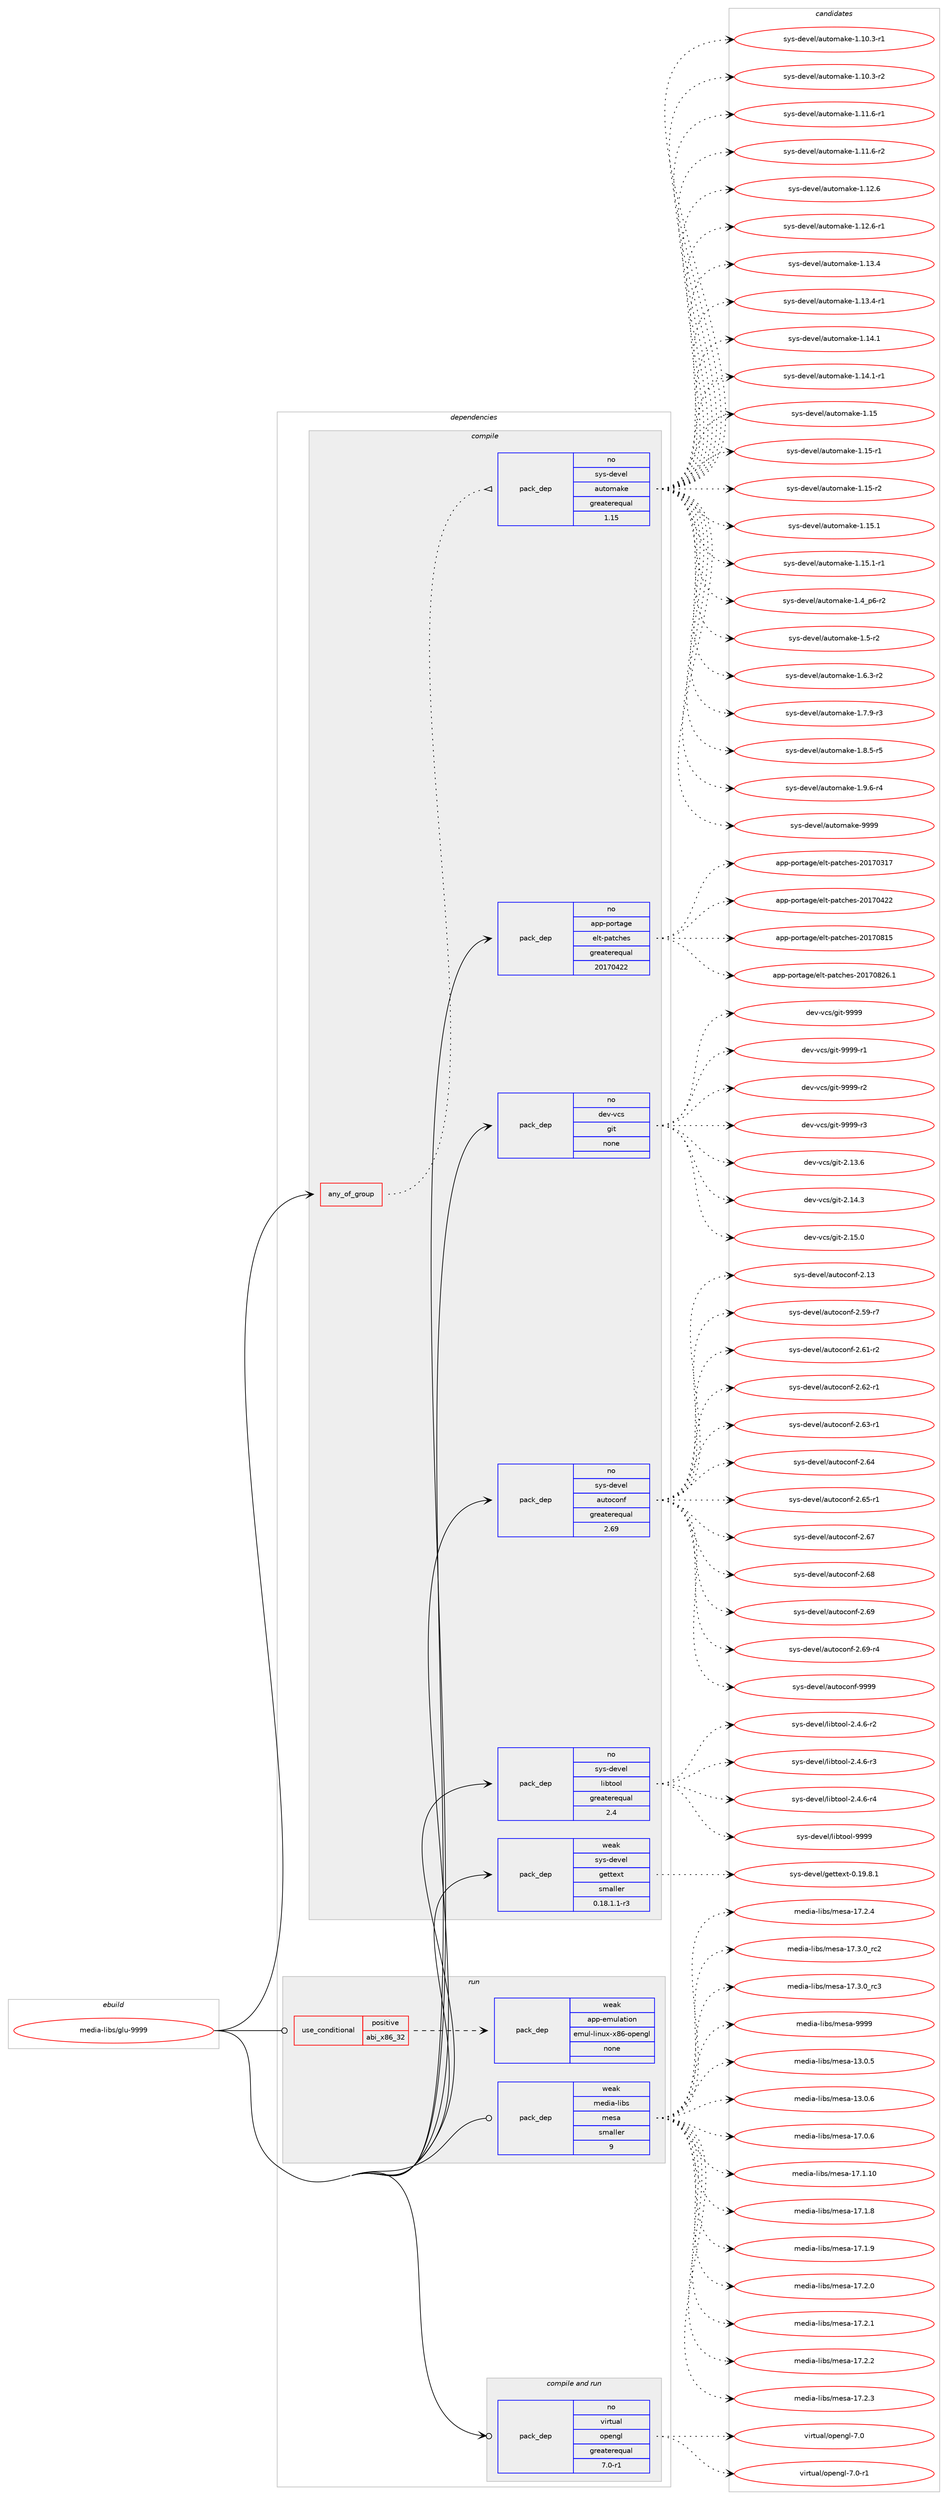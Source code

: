 digraph prolog {

# *************
# Graph options
# *************

newrank=true;
concentrate=true;
compound=true;
graph [rankdir=LR,fontname=Helvetica,fontsize=10,ranksep=1.5];#, ranksep=2.5, nodesep=0.2];
edge  [arrowhead=vee];
node  [fontname=Helvetica,fontsize=10];

# **********
# The ebuild
# **********

subgraph cluster_leftcol {
color=gray;
rank=same;
label=<<i>ebuild</i>>;
id [label="media-libs/glu-9999", color=red, width=4, href="../media-libs/glu-9999.svg"];
}

# ****************
# The dependencies
# ****************

subgraph cluster_midcol {
color=gray;
label=<<i>dependencies</i>>;
subgraph cluster_compile {
fillcolor="#eeeeee";
style=filled;
label=<<i>compile</i>>;
subgraph any5422 {
dependency361178 [label=<<TABLE BORDER="0" CELLBORDER="1" CELLSPACING="0" CELLPADDING="4"><TR><TD CELLPADDING="10">any_of_group</TD></TR></TABLE>>, shape=none, color=red];subgraph pack266493 {
dependency361179 [label=<<TABLE BORDER="0" CELLBORDER="1" CELLSPACING="0" CELLPADDING="4" WIDTH="220"><TR><TD ROWSPAN="6" CELLPADDING="30">pack_dep</TD></TR><TR><TD WIDTH="110">no</TD></TR><TR><TD>sys-devel</TD></TR><TR><TD>automake</TD></TR><TR><TD>greaterequal</TD></TR><TR><TD>1.15</TD></TR></TABLE>>, shape=none, color=blue];
}
dependency361178:e -> dependency361179:w [weight=20,style="dotted",arrowhead="oinv"];
}
id:e -> dependency361178:w [weight=20,style="solid",arrowhead="vee"];
subgraph pack266494 {
dependency361180 [label=<<TABLE BORDER="0" CELLBORDER="1" CELLSPACING="0" CELLPADDING="4" WIDTH="220"><TR><TD ROWSPAN="6" CELLPADDING="30">pack_dep</TD></TR><TR><TD WIDTH="110">no</TD></TR><TR><TD>app-portage</TD></TR><TR><TD>elt-patches</TD></TR><TR><TD>greaterequal</TD></TR><TR><TD>20170422</TD></TR></TABLE>>, shape=none, color=blue];
}
id:e -> dependency361180:w [weight=20,style="solid",arrowhead="vee"];
subgraph pack266495 {
dependency361181 [label=<<TABLE BORDER="0" CELLBORDER="1" CELLSPACING="0" CELLPADDING="4" WIDTH="220"><TR><TD ROWSPAN="6" CELLPADDING="30">pack_dep</TD></TR><TR><TD WIDTH="110">no</TD></TR><TR><TD>dev-vcs</TD></TR><TR><TD>git</TD></TR><TR><TD>none</TD></TR><TR><TD></TD></TR></TABLE>>, shape=none, color=blue];
}
id:e -> dependency361181:w [weight=20,style="solid",arrowhead="vee"];
subgraph pack266496 {
dependency361182 [label=<<TABLE BORDER="0" CELLBORDER="1" CELLSPACING="0" CELLPADDING="4" WIDTH="220"><TR><TD ROWSPAN="6" CELLPADDING="30">pack_dep</TD></TR><TR><TD WIDTH="110">no</TD></TR><TR><TD>sys-devel</TD></TR><TR><TD>autoconf</TD></TR><TR><TD>greaterequal</TD></TR><TR><TD>2.69</TD></TR></TABLE>>, shape=none, color=blue];
}
id:e -> dependency361182:w [weight=20,style="solid",arrowhead="vee"];
subgraph pack266497 {
dependency361183 [label=<<TABLE BORDER="0" CELLBORDER="1" CELLSPACING="0" CELLPADDING="4" WIDTH="220"><TR><TD ROWSPAN="6" CELLPADDING="30">pack_dep</TD></TR><TR><TD WIDTH="110">no</TD></TR><TR><TD>sys-devel</TD></TR><TR><TD>libtool</TD></TR><TR><TD>greaterequal</TD></TR><TR><TD>2.4</TD></TR></TABLE>>, shape=none, color=blue];
}
id:e -> dependency361183:w [weight=20,style="solid",arrowhead="vee"];
subgraph pack266498 {
dependency361184 [label=<<TABLE BORDER="0" CELLBORDER="1" CELLSPACING="0" CELLPADDING="4" WIDTH="220"><TR><TD ROWSPAN="6" CELLPADDING="30">pack_dep</TD></TR><TR><TD WIDTH="110">weak</TD></TR><TR><TD>sys-devel</TD></TR><TR><TD>gettext</TD></TR><TR><TD>smaller</TD></TR><TR><TD>0.18.1.1-r3</TD></TR></TABLE>>, shape=none, color=blue];
}
id:e -> dependency361184:w [weight=20,style="solid",arrowhead="vee"];
}
subgraph cluster_compileandrun {
fillcolor="#eeeeee";
style=filled;
label=<<i>compile and run</i>>;
subgraph pack266499 {
dependency361185 [label=<<TABLE BORDER="0" CELLBORDER="1" CELLSPACING="0" CELLPADDING="4" WIDTH="220"><TR><TD ROWSPAN="6" CELLPADDING="30">pack_dep</TD></TR><TR><TD WIDTH="110">no</TD></TR><TR><TD>virtual</TD></TR><TR><TD>opengl</TD></TR><TR><TD>greaterequal</TD></TR><TR><TD>7.0-r1</TD></TR></TABLE>>, shape=none, color=blue];
}
id:e -> dependency361185:w [weight=20,style="solid",arrowhead="odotvee"];
}
subgraph cluster_run {
fillcolor="#eeeeee";
style=filled;
label=<<i>run</i>>;
subgraph cond89126 {
dependency361186 [label=<<TABLE BORDER="0" CELLBORDER="1" CELLSPACING="0" CELLPADDING="4"><TR><TD ROWSPAN="3" CELLPADDING="10">use_conditional</TD></TR><TR><TD>positive</TD></TR><TR><TD>abi_x86_32</TD></TR></TABLE>>, shape=none, color=red];
subgraph pack266500 {
dependency361187 [label=<<TABLE BORDER="0" CELLBORDER="1" CELLSPACING="0" CELLPADDING="4" WIDTH="220"><TR><TD ROWSPAN="6" CELLPADDING="30">pack_dep</TD></TR><TR><TD WIDTH="110">weak</TD></TR><TR><TD>app-emulation</TD></TR><TR><TD>emul-linux-x86-opengl</TD></TR><TR><TD>none</TD></TR><TR><TD></TD></TR></TABLE>>, shape=none, color=blue];
}
dependency361186:e -> dependency361187:w [weight=20,style="dashed",arrowhead="vee"];
}
id:e -> dependency361186:w [weight=20,style="solid",arrowhead="odot"];
subgraph pack266501 {
dependency361188 [label=<<TABLE BORDER="0" CELLBORDER="1" CELLSPACING="0" CELLPADDING="4" WIDTH="220"><TR><TD ROWSPAN="6" CELLPADDING="30">pack_dep</TD></TR><TR><TD WIDTH="110">weak</TD></TR><TR><TD>media-libs</TD></TR><TR><TD>mesa</TD></TR><TR><TD>smaller</TD></TR><TR><TD>9</TD></TR></TABLE>>, shape=none, color=blue];
}
id:e -> dependency361188:w [weight=20,style="solid",arrowhead="odot"];
}
}

# **************
# The candidates
# **************

subgraph cluster_choices {
rank=same;
color=gray;
label=<<i>candidates</i>>;

subgraph choice266493 {
color=black;
nodesep=1;
choice11512111545100101118101108479711711611110997107101454946494846514511449 [label="sys-devel/automake-1.10.3-r1", color=red, width=4,href="../sys-devel/automake-1.10.3-r1.svg"];
choice11512111545100101118101108479711711611110997107101454946494846514511450 [label="sys-devel/automake-1.10.3-r2", color=red, width=4,href="../sys-devel/automake-1.10.3-r2.svg"];
choice11512111545100101118101108479711711611110997107101454946494946544511449 [label="sys-devel/automake-1.11.6-r1", color=red, width=4,href="../sys-devel/automake-1.11.6-r1.svg"];
choice11512111545100101118101108479711711611110997107101454946494946544511450 [label="sys-devel/automake-1.11.6-r2", color=red, width=4,href="../sys-devel/automake-1.11.6-r2.svg"];
choice1151211154510010111810110847971171161111099710710145494649504654 [label="sys-devel/automake-1.12.6", color=red, width=4,href="../sys-devel/automake-1.12.6.svg"];
choice11512111545100101118101108479711711611110997107101454946495046544511449 [label="sys-devel/automake-1.12.6-r1", color=red, width=4,href="../sys-devel/automake-1.12.6-r1.svg"];
choice1151211154510010111810110847971171161111099710710145494649514652 [label="sys-devel/automake-1.13.4", color=red, width=4,href="../sys-devel/automake-1.13.4.svg"];
choice11512111545100101118101108479711711611110997107101454946495146524511449 [label="sys-devel/automake-1.13.4-r1", color=red, width=4,href="../sys-devel/automake-1.13.4-r1.svg"];
choice1151211154510010111810110847971171161111099710710145494649524649 [label="sys-devel/automake-1.14.1", color=red, width=4,href="../sys-devel/automake-1.14.1.svg"];
choice11512111545100101118101108479711711611110997107101454946495246494511449 [label="sys-devel/automake-1.14.1-r1", color=red, width=4,href="../sys-devel/automake-1.14.1-r1.svg"];
choice115121115451001011181011084797117116111109971071014549464953 [label="sys-devel/automake-1.15", color=red, width=4,href="../sys-devel/automake-1.15.svg"];
choice1151211154510010111810110847971171161111099710710145494649534511449 [label="sys-devel/automake-1.15-r1", color=red, width=4,href="../sys-devel/automake-1.15-r1.svg"];
choice1151211154510010111810110847971171161111099710710145494649534511450 [label="sys-devel/automake-1.15-r2", color=red, width=4,href="../sys-devel/automake-1.15-r2.svg"];
choice1151211154510010111810110847971171161111099710710145494649534649 [label="sys-devel/automake-1.15.1", color=red, width=4,href="../sys-devel/automake-1.15.1.svg"];
choice11512111545100101118101108479711711611110997107101454946495346494511449 [label="sys-devel/automake-1.15.1-r1", color=red, width=4,href="../sys-devel/automake-1.15.1-r1.svg"];
choice115121115451001011181011084797117116111109971071014549465295112544511450 [label="sys-devel/automake-1.4_p6-r2", color=red, width=4,href="../sys-devel/automake-1.4_p6-r2.svg"];
choice11512111545100101118101108479711711611110997107101454946534511450 [label="sys-devel/automake-1.5-r2", color=red, width=4,href="../sys-devel/automake-1.5-r2.svg"];
choice115121115451001011181011084797117116111109971071014549465446514511450 [label="sys-devel/automake-1.6.3-r2", color=red, width=4,href="../sys-devel/automake-1.6.3-r2.svg"];
choice115121115451001011181011084797117116111109971071014549465546574511451 [label="sys-devel/automake-1.7.9-r3", color=red, width=4,href="../sys-devel/automake-1.7.9-r3.svg"];
choice115121115451001011181011084797117116111109971071014549465646534511453 [label="sys-devel/automake-1.8.5-r5", color=red, width=4,href="../sys-devel/automake-1.8.5-r5.svg"];
choice115121115451001011181011084797117116111109971071014549465746544511452 [label="sys-devel/automake-1.9.6-r4", color=red, width=4,href="../sys-devel/automake-1.9.6-r4.svg"];
choice115121115451001011181011084797117116111109971071014557575757 [label="sys-devel/automake-9999", color=red, width=4,href="../sys-devel/automake-9999.svg"];
dependency361179:e -> choice11512111545100101118101108479711711611110997107101454946494846514511449:w [style=dotted,weight="100"];
dependency361179:e -> choice11512111545100101118101108479711711611110997107101454946494846514511450:w [style=dotted,weight="100"];
dependency361179:e -> choice11512111545100101118101108479711711611110997107101454946494946544511449:w [style=dotted,weight="100"];
dependency361179:e -> choice11512111545100101118101108479711711611110997107101454946494946544511450:w [style=dotted,weight="100"];
dependency361179:e -> choice1151211154510010111810110847971171161111099710710145494649504654:w [style=dotted,weight="100"];
dependency361179:e -> choice11512111545100101118101108479711711611110997107101454946495046544511449:w [style=dotted,weight="100"];
dependency361179:e -> choice1151211154510010111810110847971171161111099710710145494649514652:w [style=dotted,weight="100"];
dependency361179:e -> choice11512111545100101118101108479711711611110997107101454946495146524511449:w [style=dotted,weight="100"];
dependency361179:e -> choice1151211154510010111810110847971171161111099710710145494649524649:w [style=dotted,weight="100"];
dependency361179:e -> choice11512111545100101118101108479711711611110997107101454946495246494511449:w [style=dotted,weight="100"];
dependency361179:e -> choice115121115451001011181011084797117116111109971071014549464953:w [style=dotted,weight="100"];
dependency361179:e -> choice1151211154510010111810110847971171161111099710710145494649534511449:w [style=dotted,weight="100"];
dependency361179:e -> choice1151211154510010111810110847971171161111099710710145494649534511450:w [style=dotted,weight="100"];
dependency361179:e -> choice1151211154510010111810110847971171161111099710710145494649534649:w [style=dotted,weight="100"];
dependency361179:e -> choice11512111545100101118101108479711711611110997107101454946495346494511449:w [style=dotted,weight="100"];
dependency361179:e -> choice115121115451001011181011084797117116111109971071014549465295112544511450:w [style=dotted,weight="100"];
dependency361179:e -> choice11512111545100101118101108479711711611110997107101454946534511450:w [style=dotted,weight="100"];
dependency361179:e -> choice115121115451001011181011084797117116111109971071014549465446514511450:w [style=dotted,weight="100"];
dependency361179:e -> choice115121115451001011181011084797117116111109971071014549465546574511451:w [style=dotted,weight="100"];
dependency361179:e -> choice115121115451001011181011084797117116111109971071014549465646534511453:w [style=dotted,weight="100"];
dependency361179:e -> choice115121115451001011181011084797117116111109971071014549465746544511452:w [style=dotted,weight="100"];
dependency361179:e -> choice115121115451001011181011084797117116111109971071014557575757:w [style=dotted,weight="100"];
}
subgraph choice266494 {
color=black;
nodesep=1;
choice97112112451121111141169710310147101108116451129711699104101115455048495548514955 [label="app-portage/elt-patches-20170317", color=red, width=4,href="../app-portage/elt-patches-20170317.svg"];
choice97112112451121111141169710310147101108116451129711699104101115455048495548525050 [label="app-portage/elt-patches-20170422", color=red, width=4,href="../app-portage/elt-patches-20170422.svg"];
choice97112112451121111141169710310147101108116451129711699104101115455048495548564953 [label="app-portage/elt-patches-20170815", color=red, width=4,href="../app-portage/elt-patches-20170815.svg"];
choice971121124511211111411697103101471011081164511297116991041011154550484955485650544649 [label="app-portage/elt-patches-20170826.1", color=red, width=4,href="../app-portage/elt-patches-20170826.1.svg"];
dependency361180:e -> choice97112112451121111141169710310147101108116451129711699104101115455048495548514955:w [style=dotted,weight="100"];
dependency361180:e -> choice97112112451121111141169710310147101108116451129711699104101115455048495548525050:w [style=dotted,weight="100"];
dependency361180:e -> choice97112112451121111141169710310147101108116451129711699104101115455048495548564953:w [style=dotted,weight="100"];
dependency361180:e -> choice971121124511211111411697103101471011081164511297116991041011154550484955485650544649:w [style=dotted,weight="100"];
}
subgraph choice266495 {
color=black;
nodesep=1;
choice10010111845118991154710310511645504649514654 [label="dev-vcs/git-2.13.6", color=red, width=4,href="../dev-vcs/git-2.13.6.svg"];
choice10010111845118991154710310511645504649524651 [label="dev-vcs/git-2.14.3", color=red, width=4,href="../dev-vcs/git-2.14.3.svg"];
choice10010111845118991154710310511645504649534648 [label="dev-vcs/git-2.15.0", color=red, width=4,href="../dev-vcs/git-2.15.0.svg"];
choice1001011184511899115471031051164557575757 [label="dev-vcs/git-9999", color=red, width=4,href="../dev-vcs/git-9999.svg"];
choice10010111845118991154710310511645575757574511449 [label="dev-vcs/git-9999-r1", color=red, width=4,href="../dev-vcs/git-9999-r1.svg"];
choice10010111845118991154710310511645575757574511450 [label="dev-vcs/git-9999-r2", color=red, width=4,href="../dev-vcs/git-9999-r2.svg"];
choice10010111845118991154710310511645575757574511451 [label="dev-vcs/git-9999-r3", color=red, width=4,href="../dev-vcs/git-9999-r3.svg"];
dependency361181:e -> choice10010111845118991154710310511645504649514654:w [style=dotted,weight="100"];
dependency361181:e -> choice10010111845118991154710310511645504649524651:w [style=dotted,weight="100"];
dependency361181:e -> choice10010111845118991154710310511645504649534648:w [style=dotted,weight="100"];
dependency361181:e -> choice1001011184511899115471031051164557575757:w [style=dotted,weight="100"];
dependency361181:e -> choice10010111845118991154710310511645575757574511449:w [style=dotted,weight="100"];
dependency361181:e -> choice10010111845118991154710310511645575757574511450:w [style=dotted,weight="100"];
dependency361181:e -> choice10010111845118991154710310511645575757574511451:w [style=dotted,weight="100"];
}
subgraph choice266496 {
color=black;
nodesep=1;
choice115121115451001011181011084797117116111991111101024550464951 [label="sys-devel/autoconf-2.13", color=red, width=4,href="../sys-devel/autoconf-2.13.svg"];
choice1151211154510010111810110847971171161119911111010245504653574511455 [label="sys-devel/autoconf-2.59-r7", color=red, width=4,href="../sys-devel/autoconf-2.59-r7.svg"];
choice1151211154510010111810110847971171161119911111010245504654494511450 [label="sys-devel/autoconf-2.61-r2", color=red, width=4,href="../sys-devel/autoconf-2.61-r2.svg"];
choice1151211154510010111810110847971171161119911111010245504654504511449 [label="sys-devel/autoconf-2.62-r1", color=red, width=4,href="../sys-devel/autoconf-2.62-r1.svg"];
choice1151211154510010111810110847971171161119911111010245504654514511449 [label="sys-devel/autoconf-2.63-r1", color=red, width=4,href="../sys-devel/autoconf-2.63-r1.svg"];
choice115121115451001011181011084797117116111991111101024550465452 [label="sys-devel/autoconf-2.64", color=red, width=4,href="../sys-devel/autoconf-2.64.svg"];
choice1151211154510010111810110847971171161119911111010245504654534511449 [label="sys-devel/autoconf-2.65-r1", color=red, width=4,href="../sys-devel/autoconf-2.65-r1.svg"];
choice115121115451001011181011084797117116111991111101024550465455 [label="sys-devel/autoconf-2.67", color=red, width=4,href="../sys-devel/autoconf-2.67.svg"];
choice115121115451001011181011084797117116111991111101024550465456 [label="sys-devel/autoconf-2.68", color=red, width=4,href="../sys-devel/autoconf-2.68.svg"];
choice115121115451001011181011084797117116111991111101024550465457 [label="sys-devel/autoconf-2.69", color=red, width=4,href="../sys-devel/autoconf-2.69.svg"];
choice1151211154510010111810110847971171161119911111010245504654574511452 [label="sys-devel/autoconf-2.69-r4", color=red, width=4,href="../sys-devel/autoconf-2.69-r4.svg"];
choice115121115451001011181011084797117116111991111101024557575757 [label="sys-devel/autoconf-9999", color=red, width=4,href="../sys-devel/autoconf-9999.svg"];
dependency361182:e -> choice115121115451001011181011084797117116111991111101024550464951:w [style=dotted,weight="100"];
dependency361182:e -> choice1151211154510010111810110847971171161119911111010245504653574511455:w [style=dotted,weight="100"];
dependency361182:e -> choice1151211154510010111810110847971171161119911111010245504654494511450:w [style=dotted,weight="100"];
dependency361182:e -> choice1151211154510010111810110847971171161119911111010245504654504511449:w [style=dotted,weight="100"];
dependency361182:e -> choice1151211154510010111810110847971171161119911111010245504654514511449:w [style=dotted,weight="100"];
dependency361182:e -> choice115121115451001011181011084797117116111991111101024550465452:w [style=dotted,weight="100"];
dependency361182:e -> choice1151211154510010111810110847971171161119911111010245504654534511449:w [style=dotted,weight="100"];
dependency361182:e -> choice115121115451001011181011084797117116111991111101024550465455:w [style=dotted,weight="100"];
dependency361182:e -> choice115121115451001011181011084797117116111991111101024550465456:w [style=dotted,weight="100"];
dependency361182:e -> choice115121115451001011181011084797117116111991111101024550465457:w [style=dotted,weight="100"];
dependency361182:e -> choice1151211154510010111810110847971171161119911111010245504654574511452:w [style=dotted,weight="100"];
dependency361182:e -> choice115121115451001011181011084797117116111991111101024557575757:w [style=dotted,weight="100"];
}
subgraph choice266497 {
color=black;
nodesep=1;
choice1151211154510010111810110847108105981161111111084550465246544511450 [label="sys-devel/libtool-2.4.6-r2", color=red, width=4,href="../sys-devel/libtool-2.4.6-r2.svg"];
choice1151211154510010111810110847108105981161111111084550465246544511451 [label="sys-devel/libtool-2.4.6-r3", color=red, width=4,href="../sys-devel/libtool-2.4.6-r3.svg"];
choice1151211154510010111810110847108105981161111111084550465246544511452 [label="sys-devel/libtool-2.4.6-r4", color=red, width=4,href="../sys-devel/libtool-2.4.6-r4.svg"];
choice1151211154510010111810110847108105981161111111084557575757 [label="sys-devel/libtool-9999", color=red, width=4,href="../sys-devel/libtool-9999.svg"];
dependency361183:e -> choice1151211154510010111810110847108105981161111111084550465246544511450:w [style=dotted,weight="100"];
dependency361183:e -> choice1151211154510010111810110847108105981161111111084550465246544511451:w [style=dotted,weight="100"];
dependency361183:e -> choice1151211154510010111810110847108105981161111111084550465246544511452:w [style=dotted,weight="100"];
dependency361183:e -> choice1151211154510010111810110847108105981161111111084557575757:w [style=dotted,weight="100"];
}
subgraph choice266498 {
color=black;
nodesep=1;
choice1151211154510010111810110847103101116116101120116454846495746564649 [label="sys-devel/gettext-0.19.8.1", color=red, width=4,href="../sys-devel/gettext-0.19.8.1.svg"];
dependency361184:e -> choice1151211154510010111810110847103101116116101120116454846495746564649:w [style=dotted,weight="100"];
}
subgraph choice266499 {
color=black;
nodesep=1;
choice118105114116117971084711111210111010310845554648 [label="virtual/opengl-7.0", color=red, width=4,href="../virtual/opengl-7.0.svg"];
choice1181051141161179710847111112101110103108455546484511449 [label="virtual/opengl-7.0-r1", color=red, width=4,href="../virtual/opengl-7.0-r1.svg"];
dependency361185:e -> choice118105114116117971084711111210111010310845554648:w [style=dotted,weight="100"];
dependency361185:e -> choice1181051141161179710847111112101110103108455546484511449:w [style=dotted,weight="100"];
}
subgraph choice266500 {
color=black;
nodesep=1;
}
subgraph choice266501 {
color=black;
nodesep=1;
choice109101100105974510810598115471091011159745495146484653 [label="media-libs/mesa-13.0.5", color=red, width=4,href="../media-libs/mesa-13.0.5.svg"];
choice109101100105974510810598115471091011159745495146484654 [label="media-libs/mesa-13.0.6", color=red, width=4,href="../media-libs/mesa-13.0.6.svg"];
choice109101100105974510810598115471091011159745495546484654 [label="media-libs/mesa-17.0.6", color=red, width=4,href="../media-libs/mesa-17.0.6.svg"];
choice10910110010597451081059811547109101115974549554649464948 [label="media-libs/mesa-17.1.10", color=red, width=4,href="../media-libs/mesa-17.1.10.svg"];
choice109101100105974510810598115471091011159745495546494656 [label="media-libs/mesa-17.1.8", color=red, width=4,href="../media-libs/mesa-17.1.8.svg"];
choice109101100105974510810598115471091011159745495546494657 [label="media-libs/mesa-17.1.9", color=red, width=4,href="../media-libs/mesa-17.1.9.svg"];
choice109101100105974510810598115471091011159745495546504648 [label="media-libs/mesa-17.2.0", color=red, width=4,href="../media-libs/mesa-17.2.0.svg"];
choice109101100105974510810598115471091011159745495546504649 [label="media-libs/mesa-17.2.1", color=red, width=4,href="../media-libs/mesa-17.2.1.svg"];
choice109101100105974510810598115471091011159745495546504650 [label="media-libs/mesa-17.2.2", color=red, width=4,href="../media-libs/mesa-17.2.2.svg"];
choice109101100105974510810598115471091011159745495546504651 [label="media-libs/mesa-17.2.3", color=red, width=4,href="../media-libs/mesa-17.2.3.svg"];
choice109101100105974510810598115471091011159745495546504652 [label="media-libs/mesa-17.2.4", color=red, width=4,href="../media-libs/mesa-17.2.4.svg"];
choice109101100105974510810598115471091011159745495546514648951149950 [label="media-libs/mesa-17.3.0_rc2", color=red, width=4,href="../media-libs/mesa-17.3.0_rc2.svg"];
choice109101100105974510810598115471091011159745495546514648951149951 [label="media-libs/mesa-17.3.0_rc3", color=red, width=4,href="../media-libs/mesa-17.3.0_rc3.svg"];
choice10910110010597451081059811547109101115974557575757 [label="media-libs/mesa-9999", color=red, width=4,href="../media-libs/mesa-9999.svg"];
dependency361188:e -> choice109101100105974510810598115471091011159745495146484653:w [style=dotted,weight="100"];
dependency361188:e -> choice109101100105974510810598115471091011159745495146484654:w [style=dotted,weight="100"];
dependency361188:e -> choice109101100105974510810598115471091011159745495546484654:w [style=dotted,weight="100"];
dependency361188:e -> choice10910110010597451081059811547109101115974549554649464948:w [style=dotted,weight="100"];
dependency361188:e -> choice109101100105974510810598115471091011159745495546494656:w [style=dotted,weight="100"];
dependency361188:e -> choice109101100105974510810598115471091011159745495546494657:w [style=dotted,weight="100"];
dependency361188:e -> choice109101100105974510810598115471091011159745495546504648:w [style=dotted,weight="100"];
dependency361188:e -> choice109101100105974510810598115471091011159745495546504649:w [style=dotted,weight="100"];
dependency361188:e -> choice109101100105974510810598115471091011159745495546504650:w [style=dotted,weight="100"];
dependency361188:e -> choice109101100105974510810598115471091011159745495546504651:w [style=dotted,weight="100"];
dependency361188:e -> choice109101100105974510810598115471091011159745495546504652:w [style=dotted,weight="100"];
dependency361188:e -> choice109101100105974510810598115471091011159745495546514648951149950:w [style=dotted,weight="100"];
dependency361188:e -> choice109101100105974510810598115471091011159745495546514648951149951:w [style=dotted,weight="100"];
dependency361188:e -> choice10910110010597451081059811547109101115974557575757:w [style=dotted,weight="100"];
}
}

}
